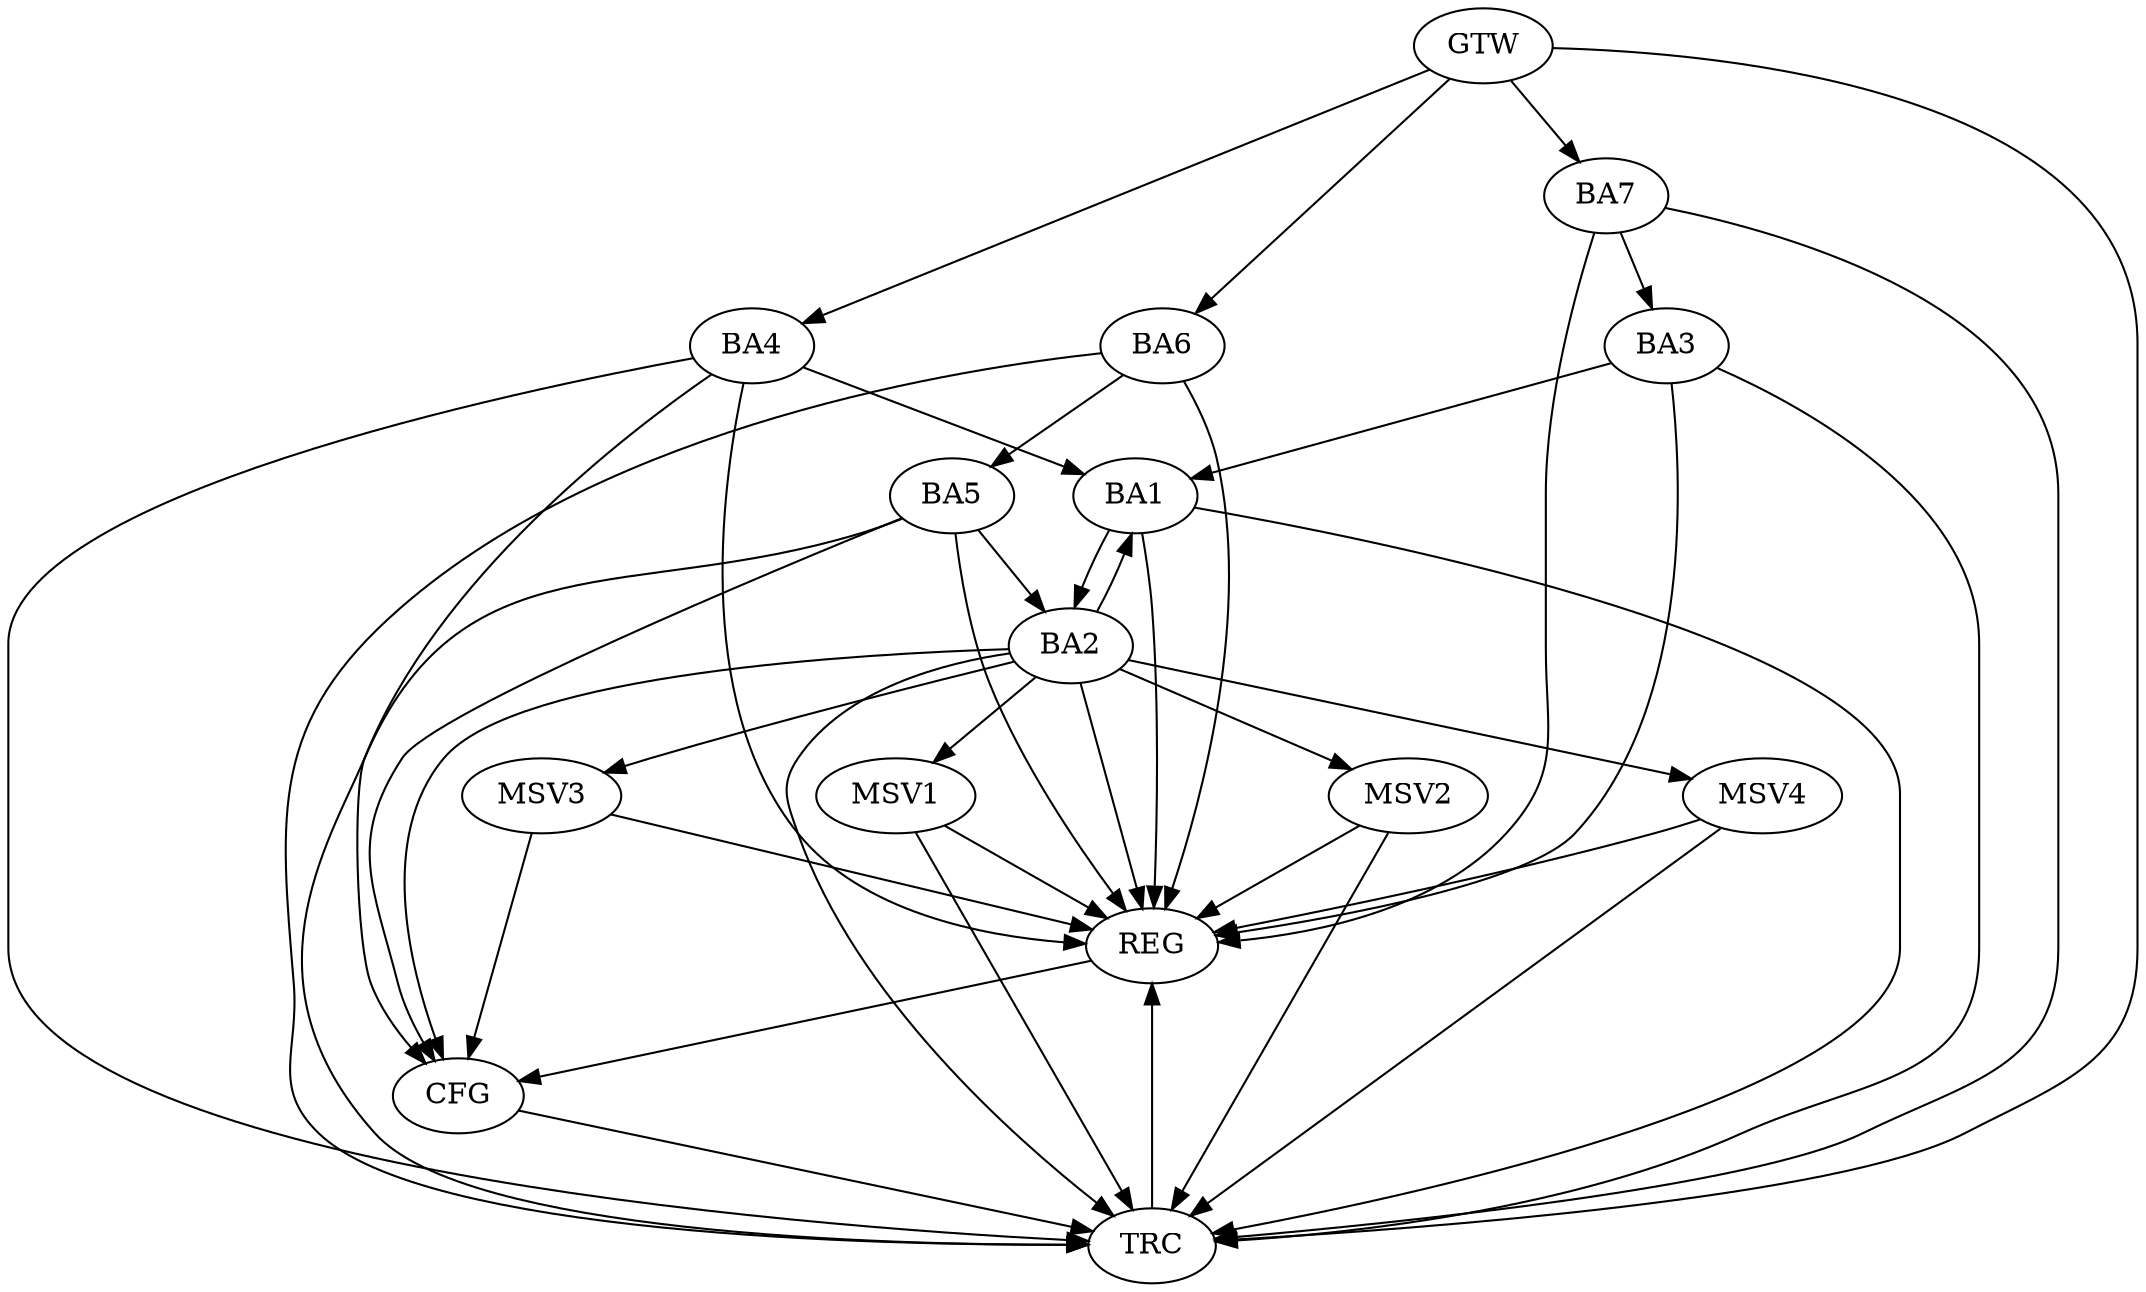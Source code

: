strict digraph G {
  BA1 [ label="BA1" ];
  BA2 [ label="BA2" ];
  BA3 [ label="BA3" ];
  BA4 [ label="BA4" ];
  BA5 [ label="BA5" ];
  BA6 [ label="BA6" ];
  BA7 [ label="BA7" ];
  GTW [ label="GTW" ];
  REG [ label="REG" ];
  CFG [ label="CFG" ];
  TRC [ label="TRC" ];
  MSV1 [ label="MSV1" ];
  MSV2 [ label="MSV2" ];
  MSV3 [ label="MSV3" ];
  MSV4 [ label="MSV4" ];
  BA1 -> BA2;
  BA2 -> BA1;
  BA3 -> BA1;
  BA4 -> BA1;
  BA5 -> BA2;
  BA6 -> BA5;
  BA7 -> BA3;
  GTW -> BA4;
  GTW -> BA6;
  GTW -> BA7;
  BA1 -> REG;
  BA2 -> REG;
  BA3 -> REG;
  BA4 -> REG;
  BA5 -> REG;
  BA6 -> REG;
  BA7 -> REG;
  BA5 -> CFG;
  BA2 -> CFG;
  BA4 -> CFG;
  REG -> CFG;
  BA1 -> TRC;
  BA2 -> TRC;
  BA3 -> TRC;
  BA4 -> TRC;
  BA5 -> TRC;
  BA6 -> TRC;
  BA7 -> TRC;
  GTW -> TRC;
  CFG -> TRC;
  TRC -> REG;
  BA2 -> MSV1;
  MSV1 -> REG;
  MSV1 -> TRC;
  BA2 -> MSV2;
  MSV2 -> REG;
  MSV2 -> TRC;
  BA2 -> MSV3;
  MSV3 -> REG;
  MSV3 -> CFG;
  BA2 -> MSV4;
  MSV4 -> REG;
  MSV4 -> TRC;
}

